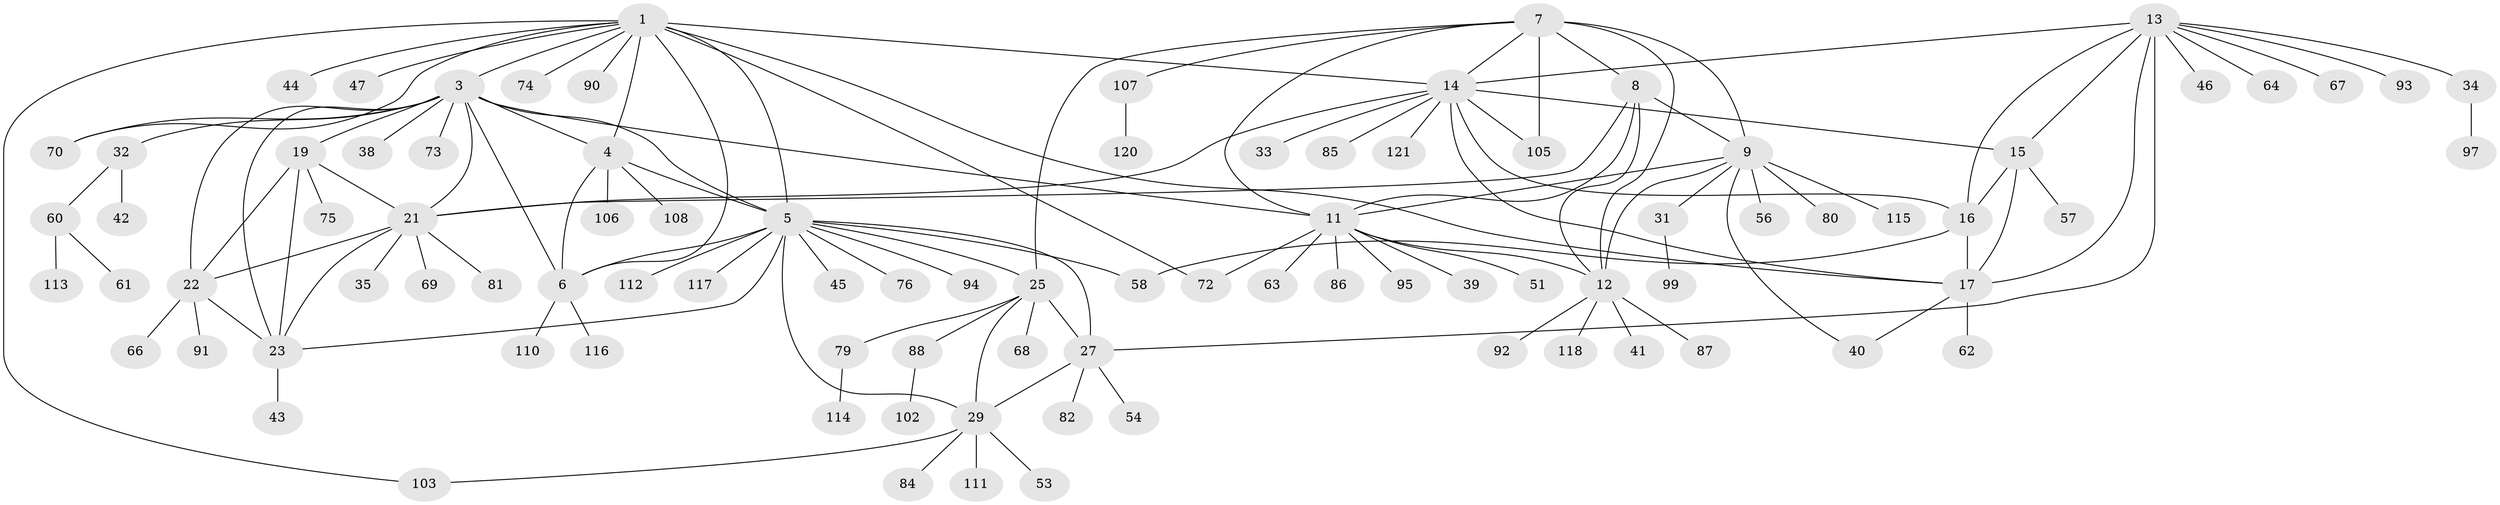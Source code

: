 // original degree distribution, {7: 0.056910569105691054, 12: 0.016260162601626018, 8: 0.08130081300813008, 6: 0.024390243902439025, 13: 0.008130081300813009, 11: 0.024390243902439025, 5: 0.016260162601626018, 9: 0.008130081300813009, 10: 0.008130081300813009, 2: 0.13008130081300814, 3: 0.04878048780487805, 1: 0.5691056910569106, 4: 0.008130081300813009}
// Generated by graph-tools (version 1.1) at 2025/11/02/27/25 16:11:34]
// undirected, 92 vertices, 131 edges
graph export_dot {
graph [start="1"]
  node [color=gray90,style=filled];
  1 [super="+2"];
  3 [super="+24"];
  4 [super="+77"];
  5 [super="+30"];
  6 [super="+98"];
  7 [super="+48"];
  8;
  9 [super="+10"];
  11 [super="+96"];
  12 [super="+49"];
  13 [super="+55"];
  14 [super="+59"];
  15 [super="+83"];
  16 [super="+101"];
  17 [super="+18"];
  19 [super="+20"];
  21 [super="+36"];
  22 [super="+52"];
  23 [super="+65"];
  25 [super="+26"];
  27 [super="+28"];
  29 [super="+78"];
  31;
  32;
  33 [super="+50"];
  34 [super="+37"];
  35;
  38 [super="+109"];
  39;
  40;
  41;
  42 [super="+123"];
  43 [super="+89"];
  44;
  45;
  46;
  47;
  51;
  53;
  54;
  56 [super="+71"];
  57;
  58;
  60 [super="+100"];
  61;
  62;
  63;
  64;
  66;
  67;
  68;
  69;
  70;
  72;
  73;
  74;
  75;
  76;
  79;
  80;
  81;
  82;
  84;
  85;
  86;
  87 [super="+104"];
  88;
  90;
  91;
  92;
  93;
  94;
  95;
  97;
  99;
  102;
  103;
  105 [super="+119"];
  106;
  107;
  108;
  110 [super="+122"];
  111;
  112;
  113;
  114;
  115;
  116;
  117;
  118;
  120;
  121;
  1 -- 3 [weight=2];
  1 -- 4 [weight=2];
  1 -- 5 [weight=2];
  1 -- 6 [weight=2];
  1 -- 47;
  1 -- 74;
  1 -- 70;
  1 -- 72;
  1 -- 103;
  1 -- 44;
  1 -- 14;
  1 -- 17;
  1 -- 90;
  3 -- 4;
  3 -- 5;
  3 -- 6;
  3 -- 11;
  3 -- 73;
  3 -- 32;
  3 -- 70;
  3 -- 38;
  3 -- 19 [weight=2];
  3 -- 21;
  3 -- 22;
  3 -- 23;
  4 -- 5;
  4 -- 6;
  4 -- 106;
  4 -- 108;
  5 -- 6;
  5 -- 45;
  5 -- 117;
  5 -- 76;
  5 -- 112;
  5 -- 23;
  5 -- 25 [weight=2];
  5 -- 58;
  5 -- 27 [weight=2];
  5 -- 29;
  5 -- 94;
  6 -- 110;
  6 -- 116;
  7 -- 8;
  7 -- 9 [weight=2];
  7 -- 11;
  7 -- 12;
  7 -- 14;
  7 -- 105;
  7 -- 107;
  7 -- 25;
  8 -- 9 [weight=2];
  8 -- 11;
  8 -- 12;
  8 -- 21;
  9 -- 11 [weight=2];
  9 -- 12 [weight=2];
  9 -- 31;
  9 -- 56;
  9 -- 40;
  9 -- 80;
  9 -- 115;
  11 -- 12;
  11 -- 39;
  11 -- 51;
  11 -- 63;
  11 -- 72;
  11 -- 86;
  11 -- 95;
  12 -- 41;
  12 -- 92;
  12 -- 118;
  12 -- 87;
  13 -- 14;
  13 -- 15;
  13 -- 16;
  13 -- 17 [weight=2];
  13 -- 34;
  13 -- 46;
  13 -- 64;
  13 -- 67;
  13 -- 93;
  13 -- 27;
  14 -- 15;
  14 -- 16;
  14 -- 17 [weight=2];
  14 -- 21;
  14 -- 33;
  14 -- 105;
  14 -- 121;
  14 -- 85;
  15 -- 16;
  15 -- 17 [weight=2];
  15 -- 57;
  16 -- 17 [weight=2];
  16 -- 58;
  17 -- 40;
  17 -- 62;
  19 -- 21 [weight=2];
  19 -- 22 [weight=2];
  19 -- 23 [weight=2];
  19 -- 75;
  21 -- 22;
  21 -- 23;
  21 -- 35;
  21 -- 69;
  21 -- 81;
  22 -- 23;
  22 -- 66;
  22 -- 91;
  23 -- 43;
  25 -- 27 [weight=4];
  25 -- 29 [weight=2];
  25 -- 68;
  25 -- 79;
  25 -- 88;
  27 -- 29 [weight=2];
  27 -- 82;
  27 -- 54;
  29 -- 53;
  29 -- 84;
  29 -- 103;
  29 -- 111;
  31 -- 99;
  32 -- 42;
  32 -- 60;
  34 -- 97;
  60 -- 61;
  60 -- 113;
  79 -- 114;
  88 -- 102;
  107 -- 120;
}
